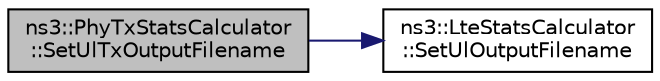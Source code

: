 digraph "ns3::PhyTxStatsCalculator::SetUlTxOutputFilename"
{
 // LATEX_PDF_SIZE
  edge [fontname="Helvetica",fontsize="10",labelfontname="Helvetica",labelfontsize="10"];
  node [fontname="Helvetica",fontsize="10",shape=record];
  rankdir="LR";
  Node1 [label="ns3::PhyTxStatsCalculator\l::SetUlTxOutputFilename",height=0.2,width=0.4,color="black", fillcolor="grey75", style="filled", fontcolor="black",tooltip="Set the name of the file where the UL Tx PHY statistics will be stored."];
  Node1 -> Node2 [color="midnightblue",fontsize="10",style="solid",fontname="Helvetica"];
  Node2 [label="ns3::LteStatsCalculator\l::SetUlOutputFilename",height=0.2,width=0.4,color="black", fillcolor="white", style="filled",URL="$classns3_1_1_lte_stats_calculator.html#a47ced91f91ab7550e347ee1a933ca998",tooltip="Set the name of the file where the uplink statistics will be stored."];
}
